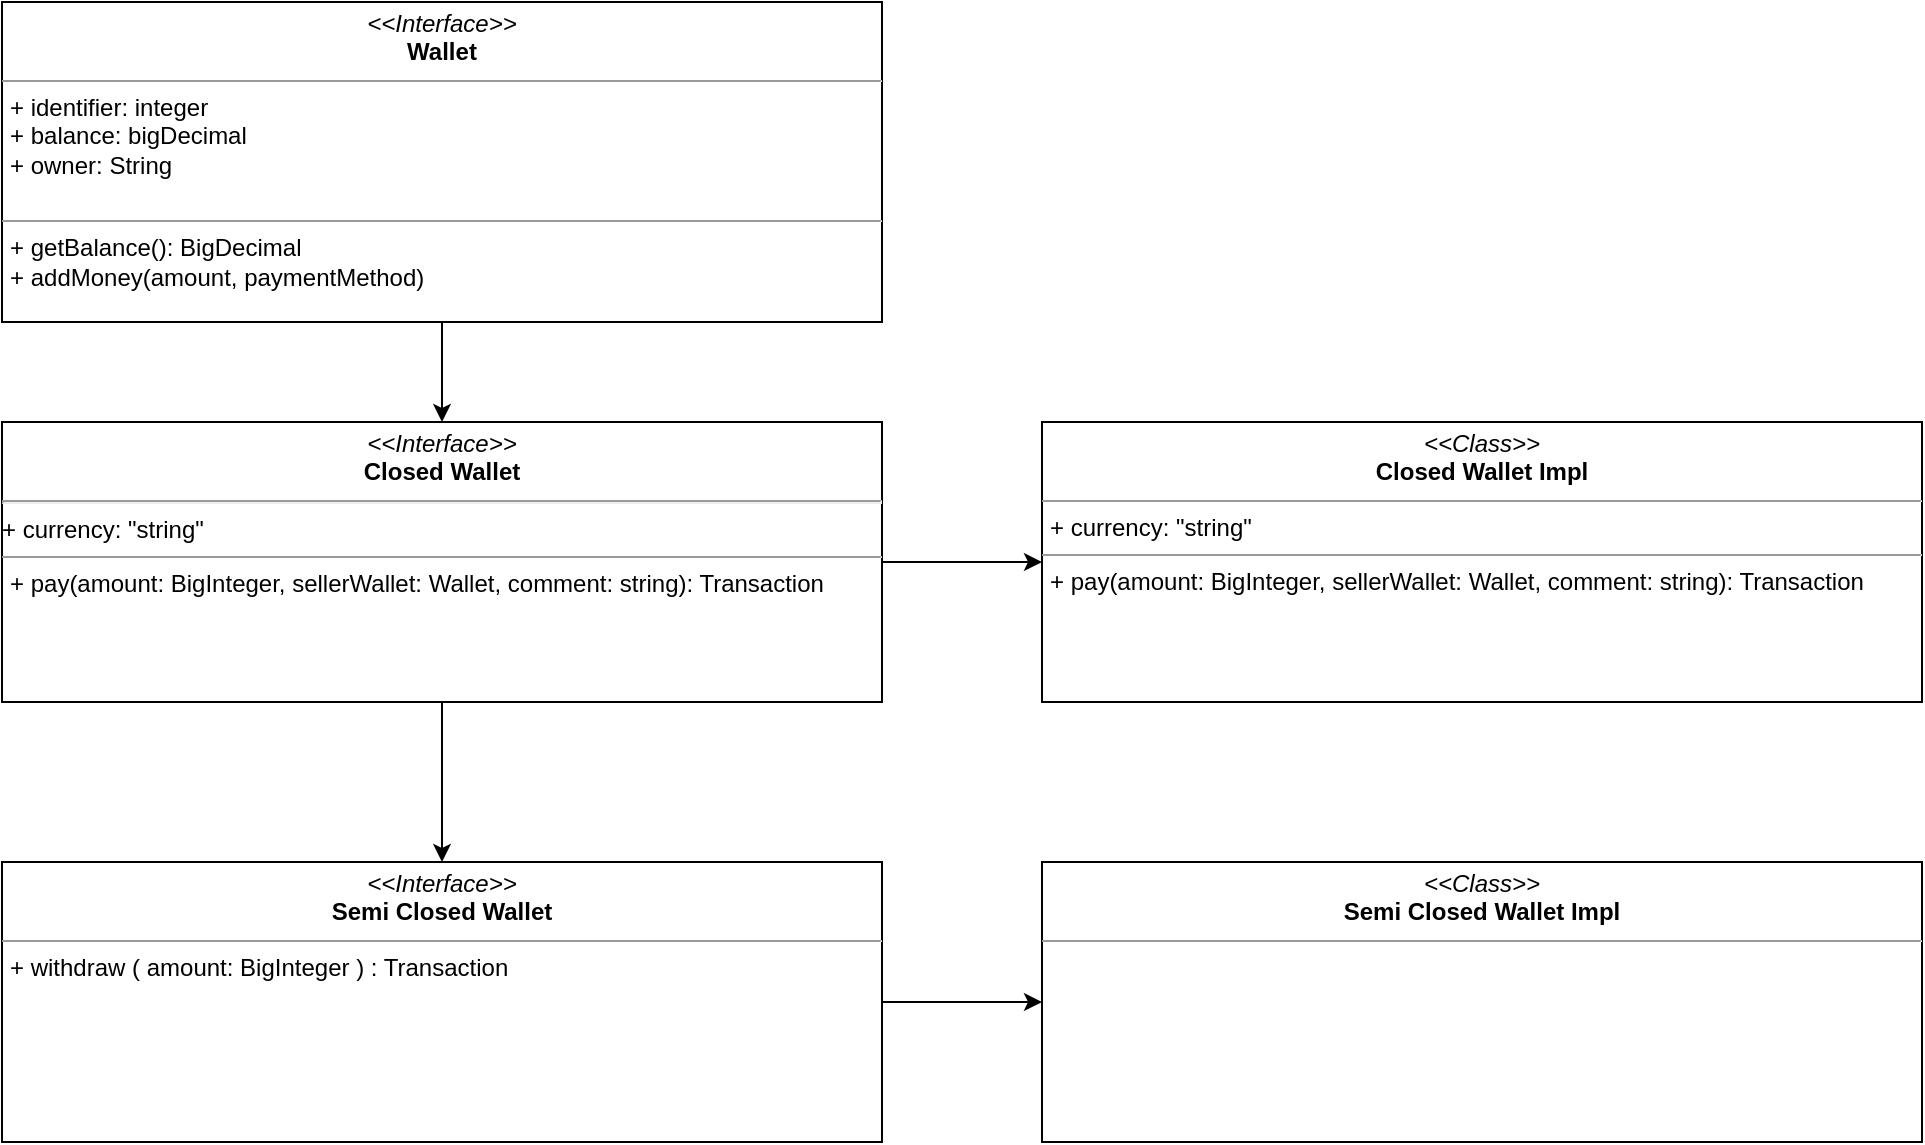 <mxfile version="20.5.3" type="embed"><diagram name="Page-1" id="ufCU2fnDfliETv_y3YjP"><mxGraphModel dx="1055" dy="619" grid="1" gridSize="10" guides="1" tooltips="1" connect="1" arrows="1" fold="1" page="1" pageScale="1" pageWidth="850" pageHeight="1100" math="0" shadow="0"><root><mxCell id="0"/><mxCell id="1" parent="0"/><mxCell id="zVmkHfCl_2nKAno9CqkH-12" value="" style="edgeStyle=orthogonalEdgeStyle;rounded=0;orthogonalLoop=1;jettySize=auto;html=1;exitX=0.5;exitY=1;exitDx=0;exitDy=0;" parent="1" source="zVmkHfCl_2nKAno9CqkH-5" target="zVmkHfCl_2nKAno9CqkH-8" edge="1"><mxGeometry relative="1" as="geometry"><mxPoint x="250" y="190" as="sourcePoint"/></mxGeometry></mxCell><mxCell id="zVmkHfCl_2nKAno9CqkH-5" value="&lt;p style=&quot;margin:0px;margin-top:4px;text-align:center;&quot;&gt;&lt;i&gt;&amp;lt;&amp;lt;Interface&amp;gt;&amp;gt;&lt;/i&gt;&lt;br&gt;&lt;b&gt;Wallet&lt;/b&gt;&lt;/p&gt;&lt;hr size=&quot;1&quot;&gt;&lt;p style=&quot;margin:0px;margin-left:4px;&quot;&gt;+ identifier: integer&lt;/p&gt;&lt;p style=&quot;margin:0px;margin-left:4px;&quot;&gt;+ balance: bigDecimal&lt;/p&gt;&lt;p style=&quot;margin:0px;margin-left:4px;&quot;&gt;+ owner: String&lt;/p&gt;&lt;p style=&quot;margin:0px;margin-left:4px;&quot;&gt;&lt;br&gt;&lt;/p&gt;&lt;hr size=&quot;1&quot;&gt;&lt;p style=&quot;margin:0px;margin-left:4px;&quot;&gt;+ getBalance(): BigDecimal&lt;/p&gt;&lt;p style=&quot;margin:0px;margin-left:4px;&quot;&gt;+ addMoney(amount, paymentMethod)&lt;/p&gt;&lt;p style=&quot;margin:0px;margin-left:4px;&quot;&gt;&lt;br&gt;&lt;/p&gt;" style="verticalAlign=top;align=left;overflow=fill;fontSize=12;fontFamily=Helvetica;html=1;whiteSpace=wrap;" parent="1" vertex="1"><mxGeometry x="30" y="40" width="440" height="160" as="geometry"/></mxCell><mxCell id="zVmkHfCl_2nKAno9CqkH-14" value="" style="edgeStyle=orthogonalEdgeStyle;rounded=0;orthogonalLoop=1;jettySize=auto;html=1;" parent="1" source="zVmkHfCl_2nKAno9CqkH-8" target="zVmkHfCl_2nKAno9CqkH-13" edge="1"><mxGeometry relative="1" as="geometry"/></mxCell><mxCell id="zVmkHfCl_2nKAno9CqkH-16" value="" style="edgeStyle=orthogonalEdgeStyle;rounded=0;orthogonalLoop=1;jettySize=auto;html=1;" parent="1" source="zVmkHfCl_2nKAno9CqkH-8" target="zVmkHfCl_2nKAno9CqkH-15" edge="1"><mxGeometry relative="1" as="geometry"/></mxCell><mxCell id="zVmkHfCl_2nKAno9CqkH-8" value="&lt;p style=&quot;margin:0px;margin-top:4px;text-align:center;&quot;&gt;&lt;i&gt;&amp;lt;&amp;lt;Interface&amp;gt;&amp;gt;&lt;/i&gt;&lt;br&gt;&lt;b&gt;Closed Wallet&lt;/b&gt;&lt;/p&gt;&lt;hr&gt;+ currency: &quot;string&quot;&lt;br&gt;&lt;hr size=&quot;1&quot;&gt;&lt;p style=&quot;margin:0px;margin-left:4px;&quot;&gt;&lt;/p&gt;&lt;p style=&quot;margin:0px;margin-left:4px;&quot;&gt;&lt;span style=&quot;background-color: initial;&quot;&gt;+ pay(amount: BigInteger, sellerWallet: Wallet, comment: string): Transaction&lt;/span&gt;&lt;br&gt;&lt;/p&gt;&lt;p style=&quot;margin:0px;margin-left:4px;&quot;&gt;&lt;br&gt;&lt;/p&gt;" style="verticalAlign=top;align=left;overflow=fill;fontSize=12;fontFamily=Helvetica;html=1;whiteSpace=wrap;" parent="1" vertex="1"><mxGeometry x="30" y="250" width="440" height="140" as="geometry"/></mxCell><mxCell id="zVmkHfCl_2nKAno9CqkH-13" value="&lt;p style=&quot;margin:0px;margin-top:4px;text-align:center;&quot;&gt;&lt;i&gt;&amp;lt;&amp;lt;Class&amp;gt;&amp;gt;&lt;/i&gt;&lt;br&gt;&lt;b&gt;Closed Wallet Impl&lt;/b&gt;&lt;/p&gt;&lt;hr size=&quot;1&quot;&gt;&lt;p style=&quot;margin:0px;margin-left:4px;&quot;&gt;+ currency: &quot;string&quot;&lt;br&gt;&lt;/p&gt;&lt;hr size=&quot;1&quot;&gt;&lt;p style=&quot;margin:0px;margin-left:4px;&quot;&gt;&lt;span style=&quot;background-color: initial;&quot;&gt;+ pay(amount: BigInteger, sellerWallet: Wallet, comment: string): Transaction&lt;/span&gt;&lt;br&gt;&lt;/p&gt;&lt;p style=&quot;margin:0px;margin-left:4px;&quot;&gt;&lt;br&gt;&lt;/p&gt;" style="verticalAlign=top;align=left;overflow=fill;fontSize=12;fontFamily=Helvetica;html=1;whiteSpace=wrap;" parent="1" vertex="1"><mxGeometry x="550" y="250" width="440" height="140" as="geometry"/></mxCell><mxCell id="zVmkHfCl_2nKAno9CqkH-18" value="" style="edgeStyle=orthogonalEdgeStyle;rounded=0;orthogonalLoop=1;jettySize=auto;html=1;" parent="1" source="zVmkHfCl_2nKAno9CqkH-15" target="zVmkHfCl_2nKAno9CqkH-17" edge="1"><mxGeometry relative="1" as="geometry"/></mxCell><mxCell id="zVmkHfCl_2nKAno9CqkH-15" value="&lt;p style=&quot;margin:0px;margin-top:4px;text-align:center;&quot;&gt;&lt;i&gt;&amp;lt;&amp;lt;Interface&amp;gt;&amp;gt;&lt;/i&gt;&lt;br&gt;&lt;b&gt;Semi Closed Wallet&lt;/b&gt;&lt;/p&gt;&lt;hr size=&quot;1&quot;&gt;&lt;p style=&quot;margin:0px;margin-left:4px;&quot;&gt;+ withdraw ( amount: BigInteger ) : Transaction&lt;/p&gt;" style="verticalAlign=top;align=left;overflow=fill;fontSize=12;fontFamily=Helvetica;html=1;whiteSpace=wrap;" parent="1" vertex="1"><mxGeometry x="30" y="470" width="440" height="140" as="geometry"/></mxCell><mxCell id="zVmkHfCl_2nKAno9CqkH-17" value="&lt;p style=&quot;margin:0px;margin-top:4px;text-align:center;&quot;&gt;&lt;i&gt;&amp;lt;&amp;lt;Class&amp;gt;&amp;gt;&lt;/i&gt;&lt;br&gt;&lt;b&gt;Semi Closed Wallet Impl&lt;/b&gt;&lt;/p&gt;&lt;hr size=&quot;1&quot;&gt;&lt;p style=&quot;margin:0px;margin-left:4px;&quot;&gt;&lt;br&gt;&lt;/p&gt;" style="verticalAlign=top;align=left;overflow=fill;fontSize=12;fontFamily=Helvetica;html=1;whiteSpace=wrap;" parent="1" vertex="1"><mxGeometry x="550" y="470" width="440" height="140" as="geometry"/></mxCell></root></mxGraphModel></diagram></mxfile>